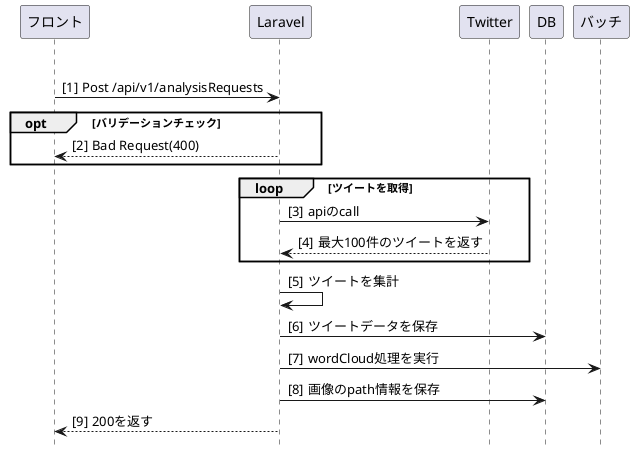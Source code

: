 @startuml putListid

autonumber "[0]"
hide footbox

participant "フロント" as front
participant "Laravel" as api
participant "Twitter" as twitter
participant "DB" as db
participant "バッチ" as python

|||
front -> api : Post /api/v1/analysisRequests

opt バリデーションチェック
  front <-- api : Bad Request(400)
end

loop ツイートを取得
  api -> twitter : apiのcall
  api <-- twitter : 最大100件のツイートを返す
end

api -> api : ツイートを集計

api -> db : ツイートデータを保存

api -> python : wordCloud処理を実行

api -> db : 画像のpath情報を保存

front <-- api : 200を返す

@enduml